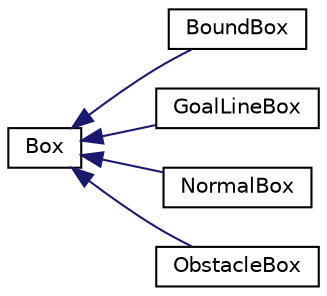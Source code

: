 digraph "Graphical Class Hierarchy"
{
 // LATEX_PDF_SIZE
  edge [fontname="Helvetica",fontsize="10",labelfontname="Helvetica",labelfontsize="10"];
  node [fontname="Helvetica",fontsize="10",shape=record];
  rankdir="LR";
  Node0 [label="Box",height=0.2,width=0.4,color="black", fillcolor="white", style="filled",URL="$class_box.html",tooltip="Abstract class for the different types of segments in the field."];
  Node0 -> Node1 [dir="back",color="midnightblue",fontsize="10",style="solid",fontname="Helvetica"];
  Node1 [label="BoundBox",height=0.2,width=0.4,color="black", fillcolor="white", style="filled",URL="$class_bound_box.html",tooltip="Class that represents the borders of the field."];
  Node0 -> Node2 [dir="back",color="midnightblue",fontsize="10",style="solid",fontname="Helvetica"];
  Node2 [label="GoalLineBox",height=0.2,width=0.4,color="black", fillcolor="white", style="filled",URL="$class_goal_line_box.html",tooltip="Class for representing the goal line segments in the field."];
  Node0 -> Node3 [dir="back",color="midnightblue",fontsize="10",style="solid",fontname="Helvetica"];
  Node3 [label="NormalBox",height=0.2,width=0.4,color="black", fillcolor="white", style="filled",URL="$class_normal_box.html",tooltip="Class for representing the normal segments in the field."];
  Node0 -> Node4 [dir="back",color="midnightblue",fontsize="10",style="solid",fontname="Helvetica"];
  Node4 [label="ObstacleBox",height=0.2,width=0.4,color="black", fillcolor="white", style="filled",URL="$class_obstacle_box.html",tooltip="Class that represents the obstacles in the field."];
}
